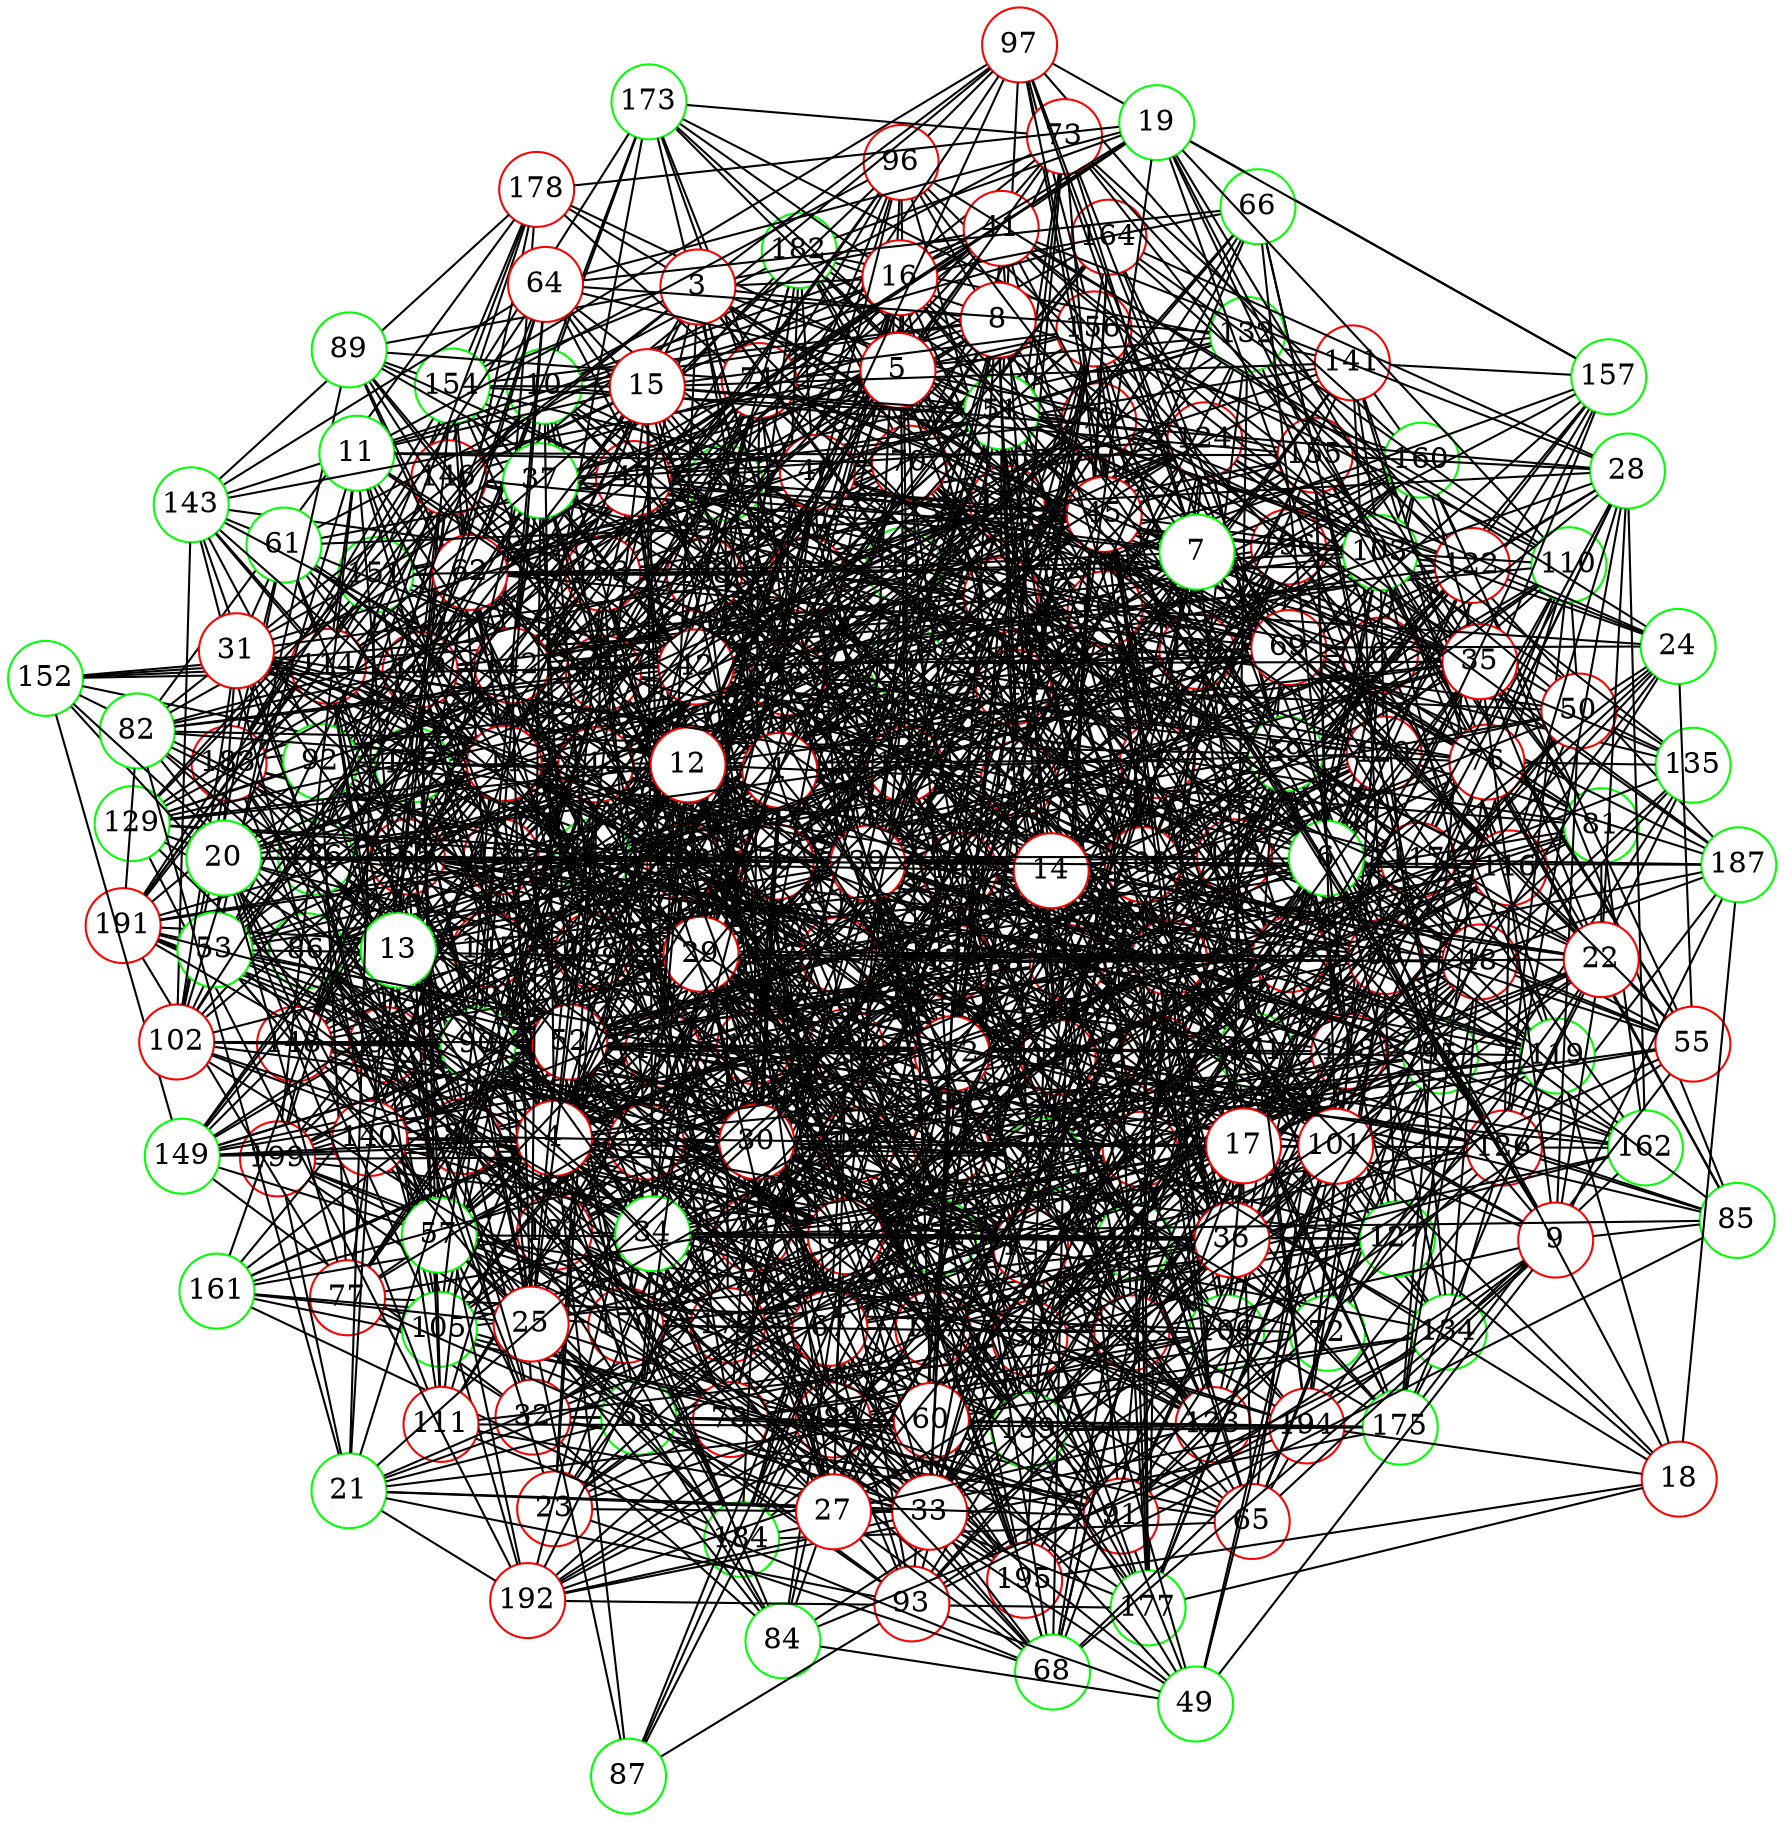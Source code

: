graph {
graph ["layout"="fdp"]
node ["style"="filled","fillcolor"="white","fixedsize"="true","shape"="circle"]
"0" ["color"="red"]
"32" ["color"="red"]
"65" ["color"="red"]
"98" ["color"="red"]
"195" ["color"="red"]
"133" ["color"="red"]
"134" ["color"="green"]
"162" ["color"="green"]
"166" ["color"="red"]
"194" ["color"="red"]
"170" ["color"="red"]
"198" ["color"="red"]
"184" ["color"="green"]
"189" ["color"="red"]
"196" ["color"="red"]
"181" ["color"="red"]
"182" ["color"="green"]
"186" ["color"="green"]
"192" ["color"="red"]
"167" ["color"="red"]
"197" ["color"="green"]
"138" ["color"="red"]
"141" ["color"="red"]
"160" ["color"="green"]
"174" ["color"="red"]
"175" ["color"="green"]
"180" ["color"="red"]
"183" ["color"="red"]
"190" ["color"="red"]
"172" ["color"="green"]
"199" ["color"="red"]
"179" ["color"="red"]
"193" ["color"="green"]
"191" ["color"="red"]
"157" ["color"="green"]
"158" ["color"="red"]
"143" ["color"="green"]
"178" ["color"="red"]
"185" ["color"="red"]
"159" ["color"="red"]
"151" ["color"="green"]
"155" ["color"="red"]
"156" ["color"="red"]
"171" ["color"="green"]
"188" ["color"="red"]
"173" ["color"="green"]
"144" ["color"="red"]
"150" ["color"="green"]
"154" ["color"="green"]
"163" ["color"="red"]
"169" ["color"="green"]
"177" ["color"="green"]
"108" ["color"="red"]
"137" ["color"="red"]
"161" ["color"="green"]
"164" ["color"="red"]
"145" ["color"="red"]
"176" ["color"="red"]
"187" ["color"="green"]
"109" ["color"="red"]
"118" ["color"="red"]
"139" ["color"="green"]
"147" ["color"="red"]
"119" ["color"="green"]
"132" ["color"="green"]
"168" ["color"="red"]
"124" ["color"="red"]
"165" ["color"="red"]
"135" ["color"="green"]
"127" ["color"="green"]
"146" ["color"="red"]
"153" ["color"="red"]
"126" ["color"="red"]
"120" ["color"="red"]
"123" ["color"="red"]
"136" ["color"="red"]
"148" ["color"="red"]
"149" ["color"="green"]
"152" ["color"="green"]
"125" ["color"="red"]
"131" ["color"="red"]
"72" ["color"="green"]
"77" ["color"="red"]
"91" ["color"="red"]
"104" ["color"="red"]
"105" ["color"="green"]
"130" ["color"="red"]
"114" ["color"="red"]
"115" ["color"="red"]
"111" ["color"="red"]
"121" ["color"="red"]
"140" ["color"="red"]
"117" ["color"="red"]
"92" ["color"="green"]
"129" ["color"="green"]
"78" ["color"="red"]
"106" ["color"="green"]
"107" ["color"="red"]
"128" ["color"="red"]
"88" ["color"="red"]
"102" ["color"="red"]
"113" ["color"="red"]
"142" ["color"="red"]
"94" ["color"="red"]
"122" ["color"="red"]
"110" ["color"="green"]
"80" ["color"="red"]
"85" ["color"="green"]
"93" ["color"="red"]
"75" ["color"="red"]
"83" ["color"="green"]
"97" ["color"="red"]
"116" ["color"="red"]
"95" ["color"="green"]
"99" ["color"="red"]
"38" ["color"="red"]
"70" ["color"="red"]
"73" ["color"="red"]
"112" ["color"="red"]
"74" ["color"="red"]
"81" ["color"="green"]
"90" ["color"="green"]
"48" ["color"="red"]
"67" ["color"="red"]
"103" ["color"="green"]
"82" ["color"="green"]
"55" ["color"="red"]
"100" ["color"="red"]
"84" ["color"="green"]
"63" ["color"="green"]
"71" ["color"="red"]
"79" ["color"="red"]
"89" ["color"="green"]
"59" ["color"="green"]
"76" ["color"="red"]
"50" ["color"="red"]
"56" ["color"="red"]
"61" ["color"="green"]
"54" ["color"="red"]
"87" ["color"="green"]
"58" ["color"="green"]
"62" ["color"="red"]
"96" ["color"="red"]
"69" ["color"="red"]
"86" ["color"="green"]
"40" ["color"="green"]
"43" ["color"="red"]
"47" ["color"="red"]
"53" ["color"="green"]
"60" ["color"="red"]
"2" ["color"="red"]
"35" ["color"="red"]
"44" ["color"="red"]
"45" ["color"="red"]
"46" ["color"="red"]
"36" ["color"="red"]
"51" ["color"="green"]
"57" ["color"="green"]
"68" ["color"="green"]
"6" ["color"="green"]
"9" ["color"="red"]
"39" ["color"="red"]
"49" ["color"="green"]
"101" ["color"="red"]
"22" ["color"="red"]
"28" ["color"="green"]
"41" ["color"="red"]
"42" ["color"="red"]
"52" ["color"="red"]
"10" ["color"="green"]
"23" ["color"="red"]
"33" ["color"="red"]
"26" ["color"="red"]
"1" ["color"="red"]
"66" ["color"="green"]
"3" ["color"="red"]
"8" ["color"="red"]
"30" ["color"="red"]
"37" ["color"="green"]
"16" ["color"="red"]
"34" ["color"="green"]
"19" ["color"="green"]
"64" ["color"="red"]
"4" ["color"="red"]
"5" ["color"="red"]
"24" ["color"="green"]
"11" ["color"="green"]
"13" ["color"="green"]
"15" ["color"="red"]
"17" ["color"="red"]
"25" ["color"="red"]
"29" ["color"="red"]
"7" ["color"="green"]
"12" ["color"="red"]
"31" ["color"="red"]
"14" ["color"="red"]
"20" ["color"="green"]
"18" ["color"="red"]
"21" ["color"="green"]
"27" ["color"="red"]
"0" -- "32"
"0" -- "96"
"0" -- "193"
"0" -- "2"
"0" -- "99"
"0" -- "166"
"0" -- "167"
"0" -- "10"
"0" -- "106"
"0" -- "75"
"0" -- "174"
"0" -- "79"
"0" -- "48"
"0" -- "81"
"0" -- "177"
"0" -- "23"
"0" -- "26"
"0" -- "123"
"0" -- "156"
"0" -- "94"
"0" -- "63"
"32" -- "65"
"32" -- "194"
"32" -- "165"
"32" -- "38"
"32" -- "40"
"32" -- "43"
"32" -- "77"
"32" -- "84"
"32" -- "117"
"32" -- "149"
"32" -- "86"
"32" -- "185"
"32" -- "58"
"32" -- "91"
"65" -- "98"
"65" -- "194"
"65" -- "131"
"65" -- "198"
"65" -- "167"
"65" -- "72"
"65" -- "104"
"65" -- "75"
"65" -- "107"
"65" -- "116"
"65" -- "184"
"65" -- "188"
"65" -- "158"
"65" -- "95"
"98" -- "195"
"98" -- "133"
"98" -- "138"
"98" -- "157"
"98" -- "160"
"98" -- "108"
"98" -- "177"
"98" -- "120"
"98" -- "123"
"98" -- "124"
"98" -- "191"
"133" -- "134"
"133" -- "199"
"133" -- "150"
"133" -- "156"
"133" -- "158"
"133" -- "180"
"133" -- "191"
"134" -- "162"
"134" -- "167"
"134" -- "138"
"134" -- "175"
"134" -- "144"
"134" -- "188"
"162" -- "166"
"162" -- "181"
"166" -- "194"
"166" -- "195"
"166" -- "170"
"166" -- "181"
"166" -- "182"
"166" -- "184"
"170" -- "198"
"170" -- "184"
"184" -- "194"
"184" -- "189"
"189" -- "196"
"181" -- "182"
"181" -- "186"
"186" -- "192"
"167" -- "197"
"167" -- "181"
"167" -- "182"
"138" -- "197"
"138" -- "141"
"138" -- "143"
"138" -- "180"
"138" -- "181"
"138" -- "182"
"138" -- "151"
"138" -- "155"
"138" -- "156"
"141" -- "160"
"141" -- "172"
"141" -- "182"
"141" -- "157"
"160" -- "197"
"160" -- "167"
"160" -- "174"
"160" -- "182"
"160" -- "190"
"174" -- "197"
"174" -- "175"
"174" -- "183"
"175" -- "192"
"175" -- "180"
"175" -- "181"
"183" -- "197"
"172" -- "196"
"172" -- "199"
"172" -- "179"
"172" -- "191"
"179" -- "193"
"179" -- "196"
"179" -- "197"
"179" -- "199"
"179" -- "190"
"157" -- "167"
"157" -- "158"
"143" -- "170"
"143" -- "178"
"143" -- "185"
"143" -- "186"
"143" -- "159"
"178" -- "193"
"178" -- "196"
"178" -- "186"
"159" -- "194"
"159" -- "166"
"151" -- "166"
"151" -- "178"
"151" -- "159"
"151" -- "191"
"156" -- "171"
"156" -- "173"
"156" -- "174"
"156" -- "185"
"171" -- "194"
"171" -- "196"
"171" -- "180"
"171" -- "181"
"171" -- "188"
"171" -- "189"
"188" -- "195"
"173" -- "183"
"173" -- "189"
"173" -- "174"
"144" -- "193"
"144" -- "197"
"144" -- "180"
"144" -- "150"
"144" -- "184"
"144" -- "185"
"144" -- "154"
"144" -- "186"
"144" -- "157"
"150" -- "183"
"150" -- "155"
"150" -- "191"
"154" -- "163"
"154" -- "174"
"154" -- "183"
"163" -- "196"
"163" -- "167"
"163" -- "169"
"163" -- "185"
"163" -- "190"
"169" -- "192"
"169" -- "177"
"169" -- "185"
"169" -- "188"
"177" -- "192"
"177" -- "180"
"108" -- "160"
"108" -- "137"
"108" -- "109"
"108" -- "146"
"108" -- "153"
"108" -- "126"
"108" -- "191"
"137" -- "161"
"137" -- "164"
"137" -- "167"
"137" -- "169"
"137" -- "145"
"137" -- "151"
"161" -- "180"
"161" -- "184"
"161" -- "170"
"161" -- "188"
"161" -- "174"
"145" -- "199"
"145" -- "173"
"145" -- "176"
"145" -- "154"
"176" -- "193"
"176" -- "181"
"176" -- "183"
"176" -- "187"
"176" -- "189"
"187" -- "194"
"187" -- "196"
"109" -- "145"
"109" -- "181"
"109" -- "118"
"109" -- "150"
"109" -- "155"
"118" -- "194"
"118" -- "167"
"118" -- "137"
"118" -- "139"
"118" -- "145"
"118" -- "119"
"118" -- "184"
"118" -- "124"
"139" -- "192"
"139" -- "175"
"139" -- "147"
"139" -- "179"
"139" -- "181"
"139" -- "150"
"139" -- "159"
"147" -- "193"
"147" -- "175"
"147" -- "178"
"147" -- "182"
"147" -- "156"
"147" -- "188"
"147" -- "189"
"119" -- "132"
"119" -- "166"
"119" -- "168"
"119" -- "141"
"119" -- "175"
"119" -- "144"
"119" -- "185"
"119" -- "190"
"132" -- "133"
"132" -- "181"
"132" -- "187"
"168" -- "198"
"168" -- "174"
"168" -- "181"
"124" -- "132"
"124" -- "164"
"124" -- "165"
"124" -- "135"
"124" -- "168"
"124" -- "137"
"124" -- "151"
"124" -- "127"
"165" -- "166"
"165" -- "198"
"165" -- "171"
"165" -- "181"
"165" -- "184"
"127" -- "170"
"127" -- "141"
"127" -- "158"
"146" -- "193"
"146" -- "165"
"146" -- "199"
"146" -- "170"
"146" -- "189"
"146" -- "190"
"146" -- "159"
"146" -- "191"
"153" -- "165"
"153" -- "171"
"153" -- "176"
"153" -- "186"
"126" -- "134"
"126" -- "135"
"126" -- "176"
"126" -- "145"
"120" -- "194"
"120" -- "196"
"120" -- "137"
"120" -- "139"
"120" -- "187"
"120" -- "190"
"120" -- "159"
"123" -- "167"
"123" -- "136"
"123" -- "169"
"123" -- "139"
"123" -- "172"
"123" -- "177"
"123" -- "181"
"123" -- "150"
"123" -- "188"
"123" -- "125"
"123" -- "190"
"136" -- "168"
"136" -- "137"
"136" -- "170"
"136" -- "148"
"136" -- "149"
"136" -- "187"
"136" -- "190"
"136" -- "159"
"148" -- "195"
"148" -- "198"
"148" -- "149"
"148" -- "182"
"149" -- "165"
"149" -- "198"
"149" -- "179"
"149" -- "152"
"149" -- "153"
"152" -- "165"
"152" -- "168"
"152" -- "190"
"125" -- "162"
"125" -- "195"
"125" -- "164"
"125" -- "133"
"125" -- "165"
"125" -- "179"
"125" -- "150"
"125" -- "185"
"125" -- "189"
"131" -- "161"
"131" -- "163"
"131" -- "174"
"131" -- "180"
"131" -- "183"
"131" -- "185"
"131" -- "154"
"72" -- "135"
"72" -- "168"
"72" -- "137"
"72" -- "77"
"72" -- "78"
"72" -- "110"
"72" -- "174"
"72" -- "80"
"72" -- "88"
"72" -- "93"
"77" -- "91"
"77" -- "92"
"77" -- "191"
"91" -- "131"
"91" -- "134"
"91" -- "104"
"91" -- "105"
"91" -- "172"
"91" -- "117"
"91" -- "119"
"91" -- "189"
"91" -- "126"
"104" -- "195"
"104" -- "198"
"104" -- "199"
"104" -- "139"
"104" -- "146"
"104" -- "149"
"104" -- "105"
"104" -- "171"
"104" -- "174"
"104" -- "111"
"104" -- "181"
"104" -- "121"
"104" -- "127"
"105" -- "130"
"105" -- "131"
"105" -- "165"
"105" -- "109"
"105" -- "174"
"105" -- "177"
"105" -- "114"
"105" -- "186"
"130" -- "160"
"130" -- "162"
"130" -- "199"
"130" -- "174"
"130" -- "187"
"130" -- "156"
"114" -- "192"
"114" -- "164"
"114" -- "133"
"114" -- "143"
"114" -- "115"
"114" -- "151"
"114" -- "152"
"115" -- "193"
"115" -- "196"
"115" -- "139"
"115" -- "176"
"115" -- "149"
"115" -- "181"
"115" -- "153"
"115" -- "127"
"111" -- "193"
"111" -- "163"
"111" -- "197"
"111" -- "185"
"111" -- "175"
"121" -- "198"
"121" -- "140"
"121" -- "174"
"121" -- "180"
"121" -- "123"
"121" -- "126"
"140" -- "163"
"140" -- "184"
"140" -- "186"
"117" -- "133"
"117" -- "145"
"117" -- "179"
"117" -- "182"
"117" -- "187"
"117" -- "156"
"117" -- "157"
"92" -- "129"
"92" -- "104"
"92" -- "137"
"92" -- "176"
"92" -- "145"
"92" -- "178"
"92" -- "182"
"92" -- "185"
"92" -- "189"
"92" -- "158"
"92" -- "191"
"129" -- "192"
"129" -- "131"
"129" -- "163"
"129" -- "198"
"129" -- "168"
"129" -- "145"
"129" -- "146"
"129" -- "151"
"78" -- "192"
"78" -- "193"
"78" -- "169"
"78" -- "106"
"78" -- "140"
"78" -- "115"
"78" -- "88"
"78" -- "122"
"78" -- "159"
"106" -- "195"
"106" -- "107"
"106" -- "171"
"106" -- "109"
"106" -- "111"
"106" -- "117"
"106" -- "181"
"106" -- "185"
"106" -- "188"
"107" -- "128"
"107" -- "192"
"107" -- "162"
"107" -- "163"
"107" -- "164"
"107" -- "133"
"107" -- "166"
"107" -- "170"
"107" -- "148"
"107" -- "119"
"107" -- "188"
"128" -- "130"
"128" -- "132"
"128" -- "133"
"128" -- "135"
"128" -- "137"
"128" -- "152"
"128" -- "157"
"128" -- "159"
"128" -- "175"
"128" -- "181"
"128" -- "182"
"128" -- "188"
"88" -- "165"
"88" -- "102"
"88" -- "134"
"88" -- "166"
"88" -- "138"
"88" -- "139"
"88" -- "113"
"88" -- "177"
"88" -- "114"
"88" -- "178"
"88" -- "152"
"88" -- "94"
"102" -- "104"
"102" -- "107"
"102" -- "171"
"102" -- "143"
"102" -- "146"
"102" -- "183"
"102" -- "153"
"113" -- "129"
"113" -- "132"
"113" -- "197"
"113" -- "199"
"113" -- "136"
"113" -- "141"
"113" -- "142"
"113" -- "176"
"113" -- "118"
"142" -- "160"
"142" -- "172"
"142" -- "148"
"94" -- "193"
"94" -- "98"
"94" -- "197"
"94" -- "108"
"94" -- "172"
"94" -- "111"
"94" -- "144"
"94" -- "114"
"94" -- "115"
"94" -- "148"
"94" -- "118"
"94" -- "121"
"94" -- "154"
"94" -- "125"
"94" -- "191"
"122" -- "160"
"122" -- "164"
"122" -- "197"
"122" -- "167"
"122" -- "169"
"122" -- "171"
"122" -- "175"
"122" -- "151"
"122" -- "125"
"110" -- "164"
"110" -- "196"
"110" -- "142"
"110" -- "180"
"110" -- "117"
"110" -- "156"
"110" -- "126"
"110" -- "158"
"80" -- "194"
"80" -- "108"
"80" -- "115"
"80" -- "85"
"80" -- "88"
"80" -- "185"
"80" -- "91"
"80" -- "123"
"80" -- "190"
"85" -- "195"
"85" -- "122"
"85" -- "155"
"85" -- "125"
"85" -- "126"
"85" -- "174"
"93" -- "134"
"93" -- "198"
"93" -- "135"
"93" -- "199"
"93" -- "169"
"93" -- "172"
"93" -- "142"
"93" -- "147"
"93" -- "186"
"75" -- "130"
"75" -- "164"
"75" -- "165"
"75" -- "171"
"75" -- "83"
"75" -- "115"
"75" -- "117"
"75" -- "120"
"75" -- "122"
"75" -- "91"
"75" -- "94"
"83" -- "97"
"83" -- "130"
"83" -- "131"
"83" -- "196"
"83" -- "165"
"83" -- "111"
"83" -- "147"
"83" -- "179"
"83" -- "148"
"83" -- "122"
"83" -- "188"
"97" -- "147"
"97" -- "151"
"97" -- "122"
"97" -- "154"
"97" -- "156"
"97" -- "157"
"116" -- "196"
"116" -- "165"
"116" -- "139"
"116" -- "118"
"116" -- "126"
"95" -- "99"
"95" -- "164"
"95" -- "109"
"95" -- "113"
"95" -- "179"
"95" -- "181"
"95" -- "120"
"95" -- "121"
"95" -- "123"
"95" -- "155"
"95" -- "126"
"99" -- "128"
"99" -- "193"
"99" -- "195"
"99" -- "141"
"99" -- "110"
"99" -- "177"
"99" -- "114"
"99" -- "148"
"99" -- "180"
"99" -- "149"
"99" -- "124"
"99" -- "156"
"38" -- "192"
"38" -- "194"
"38" -- "70"
"38" -- "198"
"38" -- "171"
"38" -- "140"
"38" -- "48"
"38" -- "80"
"38" -- "177"
"38" -- "50"
"38" -- "54"
"38" -- "55"
"38" -- "58"
"38" -- "154"
"38" -- "186"
"38" -- "59"
"38" -- "91"
"38" -- "123"
"38" -- "127"
"70" -- "164"
"70" -- "104"
"70" -- "168"
"70" -- "73"
"70" -- "74"
"70" -- "138"
"70" -- "77"
"70" -- "118"
"70" -- "151"
"70" -- "153"
"70" -- "95"
"73" -- "160"
"73" -- "132"
"73" -- "168"
"73" -- "173"
"73" -- "80"
"73" -- "112"
"73" -- "144"
"73" -- "176"
"73" -- "159"
"112" -- "163"
"112" -- "134"
"112" -- "198"
"112" -- "135"
"112" -- "139"
"112" -- "142"
"112" -- "174"
"112" -- "144"
"112" -- "177"
"112" -- "156"
"112" -- "188"
"112" -- "189"
"112" -- "190"
"74" -- "192"
"74" -- "99"
"74" -- "195"
"74" -- "168"
"74" -- "170"
"74" -- "108"
"74" -- "142"
"74" -- "176"
"74" -- "81"
"74" -- "145"
"74" -- "179"
"74" -- "116"
"74" -- "149"
"74" -- "151"
"74" -- "153"
"74" -- "90"
"74" -- "127"
"74" -- "191"
"81" -- "162"
"81" -- "133"
"81" -- "166"
"81" -- "176"
"81" -- "115"
"81" -- "88"
"81" -- "155"
"81" -- "159"
"90" -- "193"
"90" -- "130"
"90" -- "195"
"90" -- "164"
"90" -- "167"
"90" -- "199"
"90" -- "136"
"90" -- "109"
"90" -- "176"
"90" -- "114"
"90" -- "123"
"48" -- "67"
"48" -- "70"
"48" -- "134"
"48" -- "198"
"48" -- "103"
"48" -- "135"
"48" -- "107"
"48" -- "139"
"48" -- "171"
"48" -- "175"
"48" -- "83"
"48" -- "117"
"48" -- "55"
"48" -- "59"
"67" -- "193"
"67" -- "99"
"67" -- "196"
"67" -- "103"
"67" -- "78"
"67" -- "82"
"67" -- "150"
"67" -- "184"
"67" -- "153"
"67" -- "90"
"67" -- "127"
"103" -- "130"
"103" -- "163"
"103" -- "104"
"103" -- "137"
"103" -- "106"
"103" -- "141"
"103" -- "146"
"103" -- "116"
"103" -- "120"
"103" -- "124"
"103" -- "156"
"82" -- "163"
"82" -- "138"
"82" -- "107"
"82" -- "108"
"82" -- "113"
"82" -- "178"
"82" -- "88"
"82" -- "159"
"82" -- "191"
"55" -- "160"
"55" -- "100"
"55" -- "132"
"55" -- "103"
"55" -- "136"
"55" -- "175"
"55" -- "147"
"55" -- "84"
"55" -- "116"
"55" -- "158"
"55" -- "63"
"100" -- "196"
"100" -- "133"
"100" -- "109"
"100" -- "177"
"100" -- "116"
"100" -- "149"
"100" -- "150"
"100" -- "119"
"100" -- "120"
"100" -- "121"
"100" -- "153"
"100" -- "122"
"100" -- "155"
"100" -- "124"
"84" -- "145"
"84" -- "194"
"84" -- "183"
"84" -- "188"
"63" -- "65"
"63" -- "196"
"63" -- "102"
"63" -- "71"
"63" -- "199"
"63" -- "72"
"63" -- "136"
"63" -- "75"
"63" -- "140"
"63" -- "80"
"63" -- "116"
"63" -- "117"
"63" -- "124"
"71" -- "131"
"71" -- "163"
"71" -- "132"
"71" -- "198"
"71" -- "135"
"71" -- "73"
"71" -- "138"
"71" -- "173"
"71" -- "142"
"71" -- "79"
"71" -- "113"
"71" -- "145"
"71" -- "82"
"71" -- "148"
"71" -- "89"
"71" -- "185"
"71" -- "186"
"79" -- "97"
"79" -- "103"
"79" -- "106"
"79" -- "170"
"79" -- "109"
"79" -- "173"
"79" -- "113"
"79" -- "115"
"79" -- "116"
"79" -- "181"
"79" -- "150"
"79" -- "122"
"79" -- "154"
"79" -- "125"
"89" -- "150"
"89" -- "166"
"89" -- "104"
"89" -- "154"
"89" -- "158"
"89" -- "159"
"59" -- "97"
"59" -- "98"
"59" -- "198"
"59" -- "107"
"59" -- "76"
"59" -- "140"
"59" -- "176"
"59" -- "82"
"59" -- "116"
"59" -- "118"
"59" -- "189"
"59" -- "95"
"76" -- "131"
"76" -- "197"
"76" -- "135"
"76" -- "172"
"76" -- "141"
"76" -- "110"
"76" -- "175"
"76" -- "176"
"76" -- "177"
"76" -- "178"
"76" -- "115"
"76" -- "116"
"76" -- "85"
"50" -- "135"
"50" -- "169"
"50" -- "110"
"50" -- "174"
"50" -- "79"
"50" -- "116"
"50" -- "56"
"50" -- "120"
"50" -- "153"
"56" -- "161"
"56" -- "98"
"56" -- "162"
"56" -- "67"
"56" -- "195"
"56" -- "103"
"56" -- "138"
"56" -- "140"
"56" -- "172"
"56" -- "180"
"56" -- "118"
"56" -- "182"
"56" -- "89"
"56" -- "185"
"56" -- "123"
"56" -- "187"
"56" -- "61"
"61" -- "165"
"61" -- "102"
"61" -- "166"
"61" -- "73"
"61" -- "112"
"61" -- "114"
"61" -- "115"
"61" -- "183"
"54" -- "129"
"54" -- "131"
"54" -- "197"
"54" -- "74"
"54" -- "84"
"54" -- "148"
"54" -- "87"
"54" -- "88"
"54" -- "90"
"54" -- "155"
"54" -- "156"
"54" -- "93"
"54" -- "98"
"54" -- "166"
"54" -- "169"
"54" -- "177"
"54" -- "179"
"54" -- "116"
"54" -- "120"
"54" -- "59"
"54" -- "188"
"54" -- "127"
"87" -- "112"
"87" -- "136"
"87" -- "93"
"58" -- "198"
"58" -- "139"
"58" -- "76"
"58" -- "80"
"58" -- "148"
"58" -- "180"
"58" -- "181"
"58" -- "188"
"58" -- "62"
"62" -- "96"
"62" -- "161"
"62" -- "132"
"62" -- "69"
"62" -- "102"
"62" -- "137"
"62" -- "173"
"62" -- "83"
"62" -- "92"
"62" -- "125"
"62" -- "63"
"96" -- "97"
"96" -- "196"
"96" -- "165"
"96" -- "197"
"96" -- "198"
"96" -- "153"
"96" -- "159"
"69" -- "162"
"69" -- "134"
"69" -- "71"
"69" -- "109"
"69" -- "81"
"69" -- "181"
"69" -- "86"
"69" -- "122"
"69" -- "186"
"86" -- "168"
"86" -- "170"
"86" -- "172"
"86" -- "143"
"86" -- "147"
"86" -- "179"
"86" -- "189"
"40" -- "129"
"40" -- "100"
"40" -- "69"
"40" -- "166"
"40" -- "167"
"40" -- "43"
"40" -- "146"
"40" -- "147"
"40" -- "116"
"40" -- "117"
"40" -- "151"
"40" -- "120"
"40" -- "155"
"40" -- "60"
"40" -- "124"
"40" -- "190"
"43" -- "98"
"43" -- "195"
"43" -- "100"
"43" -- "71"
"43" -- "105"
"43" -- "172"
"43" -- "174"
"43" -- "47"
"43" -- "144"
"43" -- "176"
"43" -- "145"
"43" -- "183"
"43" -- "126"
"43" -- "158"
"43" -- "127"
"47" -- "128"
"47" -- "98"
"47" -- "163"
"47" -- "132"
"47" -- "69"
"47" -- "70"
"47" -- "198"
"47" -- "105"
"47" -- "171"
"47" -- "141"
"47" -- "176"
"47" -- "180"
"47" -- "53"
"47" -- "86"
"47" -- "89"
"47" -- "59"
"47" -- "61"
"53" -- "128"
"53" -- "74"
"53" -- "138"
"53" -- "75"
"53" -- "142"
"53" -- "148"
"53" -- "150"
"53" -- "56"
"53" -- "89"
"53" -- "121"
"53" -- "185"
"53" -- "188"
"60" -- "134"
"60" -- "199"
"60" -- "78"
"60" -- "174"
"60" -- "175"
"60" -- "147"
"60" -- "118"
"60" -- "61"
"2" -- "35"
"2" -- "36"
"2" -- "68"
"2" -- "133"
"2" -- "197"
"2" -- "6"
"2" -- "168"
"2" -- "9"
"2" -- "42"
"2" -- "170"
"2" -- "139"
"2" -- "109"
"2" -- "174"
"2" -- "177"
"2" -- "52"
"2" -- "117"
"2" -- "181"
"2" -- "57"
"2" -- "123"
"2" -- "92"
"2" -- "95"
"35" -- "160"
"35" -- "133"
"35" -- "197"
"35" -- "70"
"35" -- "73"
"35" -- "169"
"35" -- "44"
"35" -- "45"
"35" -- "46"
"35" -- "81"
"35" -- "180"
"35" -- "56"
"35" -- "60"
"35" -- "124"
"44" -- "130"
"44" -- "70"
"44" -- "102"
"44" -- "105"
"44" -- "140"
"44" -- "79"
"44" -- "115"
"44" -- "149"
"44" -- "54"
"44" -- "151"
"44" -- "91"
"44" -- "124"
"44" -- "125"
"45" -- "96"
"45" -- "128"
"45" -- "197"
"45" -- "103"
"45" -- "168"
"45" -- "76"
"45" -- "173"
"45" -- "174"
"45" -- "83"
"45" -- "147"
"45" -- "148"
"45" -- "123"
"45" -- "61"
"45" -- "94"
"45" -- "126"
"46" -- "165"
"46" -- "167"
"46" -- "170"
"46" -- "172"
"46" -- "58"
"46" -- "154"
"46" -- "127"
"46" -- "159"
"36" -- "162"
"36" -- "67"
"36" -- "131"
"36" -- "132"
"36" -- "133"
"36" -- "105"
"36" -- "109"
"36" -- "175"
"36" -- "48"
"36" -- "51"
"36" -- "179"
"36" -- "57"
"36" -- "93"
"36" -- "62"
"51" -- "128"
"51" -- "97"
"51" -- "98"
"51" -- "99"
"51" -- "196"
"51" -- "133"
"51" -- "70"
"51" -- "142"
"51" -- "180"
"51" -- "56"
"51" -- "122"
"51" -- "124"
"51" -- "125"
"51" -- "158"
"57" -- "163"
"57" -- "195"
"57" -- "133"
"57" -- "199"
"57" -- "104"
"57" -- "170"
"57" -- "140"
"57" -- "77"
"57" -- "144"
"57" -- "113"
"57" -- "183"
"57" -- "120"
"57" -- "58"
"57" -- "159"
"68" -- "98"
"68" -- "194"
"68" -- "131"
"68" -- "195"
"68" -- "69"
"68" -- "75"
"68" -- "111"
"68" -- "112"
"68" -- "115"
"68" -- "188"
"6" -- "98"
"6" -- "162"
"6" -- "35"
"6" -- "70"
"6" -- "198"
"6" -- "71"
"6" -- "104"
"6" -- "9"
"6" -- "48"
"6" -- "148"
"6" -- "184"
"6" -- "57"
"6" -- "153"
"6" -- "155"
"6" -- "60"
"6" -- "189"
"6" -- "159"
"9" -- "65"
"9" -- "194"
"9" -- "35"
"9" -- "195"
"9" -- "68"
"9" -- "39"
"9" -- "75"
"9" -- "45"
"9" -- "49"
"9" -- "50"
"9" -- "85"
"9" -- "22"
"9" -- "150"
"9" -- "59"
"9" -- "187"
"9" -- "189"
"9" -- "158"
"9" -- "95"
"39" -- "129"
"39" -- "195"
"39" -- "197"
"39" -- "137"
"39" -- "138"
"39" -- "139"
"39" -- "143"
"39" -- "148"
"39" -- "86"
"39" -- "150"
"39" -- "91"
"39" -- "95"
"39" -- "96"
"39" -- "100"
"39" -- "102"
"39" -- "167"
"39" -- "168"
"39" -- "45"
"39" -- "181"
"39" -- "119"
"39" -- "185"
"49" -- "179"
"49" -- "84"
"49" -- "101"
"49" -- "118"
"49" -- "166"
"49" -- "170"
"49" -- "91"
"49" -- "60"
"49" -- "93"
"49" -- "190"
"101" -- "128"
"101" -- "133"
"101" -- "197"
"101" -- "166"
"101" -- "136"
"101" -- "168"
"101" -- "138"
"101" -- "108"
"101" -- "177"
"101" -- "179"
"101" -- "155"
"101" -- "190"
"101" -- "127"
"22" -- "193"
"22" -- "35"
"22" -- "67"
"22" -- "36"
"22" -- "38"
"22" -- "72"
"22" -- "170"
"22" -- "172"
"22" -- "46"
"22" -- "174"
"22" -- "81"
"22" -- "147"
"22" -- "117"
"22" -- "155"
"22" -- "28"
"22" -- "126"
"22" -- "190"
"28" -- "162"
"28" -- "100"
"28" -- "164"
"28" -- "41"
"28" -- "76"
"28" -- "144"
"28" -- "176"
"28" -- "116"
"28" -- "117"
"28" -- "118"
"28" -- "122"
"28" -- "155"
"28" -- "126"
"28" -- "190"
"41" -- "129"
"41" -- "135"
"41" -- "167"
"41" -- "42"
"41" -- "44"
"41" -- "110"
"41" -- "80"
"41" -- "112"
"41" -- "113"
"41" -- "50"
"41" -- "114"
"41" -- "146"
"41" -- "147"
"41" -- "89"
"41" -- "92"
"41" -- "125"
"41" -- "62"
"42" -- "96"
"42" -- "100"
"42" -- "69"
"42" -- "168"
"42" -- "137"
"42" -- "79"
"42" -- "80"
"42" -- "112"
"42" -- "82"
"42" -- "117"
"42" -- "151"
"42" -- "152"
"42" -- "122"
"42" -- "154"
"42" -- "188"
"52" -- "128"
"52" -- "162"
"52" -- "131"
"52" -- "100"
"52" -- "101"
"52" -- "102"
"52" -- "199"
"52" -- "105"
"52" -- "75"
"52" -- "78"
"52" -- "116"
"52" -- "180"
"52" -- "86"
"52" -- "182"
"52" -- "121"
"52" -- "186"
"52" -- "188"
"52" -- "190"
"52" -- "191"
"10" -- "128"
"10" -- "163"
"10" -- "133"
"10" -- "198"
"10" -- "41"
"10" -- "108"
"10" -- "109"
"10" -- "173"
"10" -- "142"
"10" -- "179"
"10" -- "182"
"10" -- "183"
"10" -- "155"
"10" -- "62"
"10" -- "94"
"10" -- "158"
"10" -- "191"
"23" -- "33"
"23" -- "99"
"23" -- "68"
"23" -- "108"
"23" -- "172"
"23" -- "78"
"23" -- "174"
"23" -- "113"
"23" -- "51"
"23" -- "92"
"23" -- "188"
"23" -- "125"
"33" -- "192"
"33" -- "130"
"33" -- "67"
"33" -- "131"
"33" -- "68"
"33" -- "139"
"33" -- "145"
"33" -- "158"
"33" -- "98"
"33" -- "101"
"33" -- "102"
"33" -- "42"
"33" -- "171"
"33" -- "174"
"33" -- "111"
"33" -- "112"
"33" -- "58"
"33" -- "186"
"33" -- "59"
"33" -- "60"
"33" -- "125"
"33" -- "126"
"33" -- "63"
"26" -- "193"
"26" -- "196"
"26" -- "71"
"26" -- "136"
"26" -- "76"
"26" -- "77"
"26" -- "78"
"26" -- "79"
"26" -- "146"
"26" -- "83"
"26" -- "148"
"26" -- "99"
"26" -- "165"
"26" -- "40"
"26" -- "169"
"26" -- "43"
"26" -- "173"
"26" -- "46"
"26" -- "112"
"26" -- "50"
"26" -- "120"
"1" -- "160"
"1" -- "193"
"1" -- "66"
"1" -- "3"
"1" -- "4"
"1" -- "74"
"1" -- "106"
"1" -- "43"
"1" -- "45"
"1" -- "79"
"1" -- "48"
"1" -- "80"
"1" -- "149"
"1" -- "120"
"1" -- "184"
"1" -- "25"
"1" -- "26"
"1" -- "90"
"1" -- "92"
"1" -- "29"
"1" -- "62"
"66" -- "128"
"66" -- "144"
"66" -- "133"
"66" -- "118"
"66" -- "198"
"66" -- "120"
"66" -- "155"
"3" -- "97"
"3" -- "69"
"3" -- "39"
"3" -- "8"
"3" -- "40"
"3" -- "104"
"3" -- "136"
"3" -- "171"
"3" -- "142"
"3" -- "79"
"3" -- "16"
"3" -- "82"
"3" -- "146"
"3" -- "147"
"3" -- "86"
"3" -- "120"
"3" -- "154"
"3" -- "159"
"8" -- "99"
"8" -- "100"
"8" -- "133"
"8" -- "70"
"8" -- "10"
"8" -- "78"
"8" -- "47"
"8" -- "146"
"8" -- "83"
"8" -- "52"
"8" -- "121"
"8" -- "153"
"8" -- "185"
"8" -- "154"
"8" -- "59"
"8" -- "187"
"8" -- "30"
"30" -- "128"
"30" -- "192"
"30" -- "33"
"30" -- "161"
"30" -- "131"
"30" -- "37"
"30" -- "133"
"30" -- "139"
"30" -- "108"
"30" -- "141"
"30" -- "110"
"30" -- "148"
"30" -- "119"
"30" -- "151"
"30" -- "183"
"30" -- "88"
"30" -- "121"
"30" -- "123"
"30" -- "188"
"30" -- "190"
"30" -- "63"
"30" -- "95"
"37" -- "130"
"37" -- "194"
"37" -- "102"
"37" -- "45"
"37" -- "142"
"37" -- "79"
"37" -- "52"
"37" -- "180"
"37" -- "186"
"37" -- "124"
"37" -- "156"
"37" -- "158"
"16" -- "34"
"16" -- "66"
"16" -- "198"
"16" -- "136"
"16" -- "137"
"16" -- "169"
"16" -- "109"
"16" -- "143"
"16" -- "48"
"16" -- "176"
"16" -- "19"
"16" -- "116"
"16" -- "180"
"16" -- "185"
"16" -- "26"
"16" -- "186"
"16" -- "189"
"34" -- "98"
"34" -- "194"
"34" -- "78"
"34" -- "147"
"34" -- "116"
"34" -- "85"
"34" -- "181"
"34" -- "86"
"34" -- "118"
"34" -- "152"
"34" -- "62"
"34" -- "191"
"19" -- "64"
"19" -- "35"
"19" -- "71"
"19" -- "41"
"19" -- "76"
"19" -- "110"
"19" -- "114"
"19" -- "178"
"19" -- "182"
"19" -- "120"
"19" -- "155"
"19" -- "157"
"64" -- "66"
"64" -- "163"
"64" -- "132"
"64" -- "199"
"64" -- "137"
"64" -- "143"
"64" -- "112"
"64" -- "147"
"64" -- "185"
"64" -- "90"
"64" -- "186"
"64" -- "190"
"64" -- "191"
"4" -- "128"
"4" -- "68"
"4" -- "5"
"4" -- "137"
"4" -- "10"
"4" -- "11"
"4" -- "140"
"4" -- "13"
"4" -- "144"
"4" -- "17"
"4" -- "149"
"4" -- "86"
"4" -- "87"
"4" -- "26"
"4" -- "95"
"4" -- "40"
"4" -- "169"
"4" -- "42"
"4" -- "46"
"4" -- "174"
"4" -- "113"
"4" -- "184"
"4" -- "58"
"4" -- "188"
"4" -- "125"
"5" -- "64"
"5" -- "193"
"5" -- "130"
"5" -- "36"
"5" -- "37"
"5" -- "101"
"5" -- "6"
"5" -- "73"
"5" -- "137"
"5" -- "140"
"5" -- "143"
"5" -- "81"
"5" -- "117"
"5" -- "150"
"5" -- "183"
"5" -- "24"
"5" -- "155"
"5" -- "156"
"24" -- "96"
"24" -- "130"
"24" -- "69"
"24" -- "168"
"24" -- "80"
"24" -- "50"
"24" -- "116"
"24" -- "55"
"24" -- "121"
"24" -- "122"
"24" -- "91"
"24" -- "124"
"11" -- "96"
"11" -- "164"
"11" -- "70"
"11" -- "102"
"11" -- "199"
"11" -- "104"
"11" -- "42"
"11" -- "13"
"11" -- "15"
"11" -- "114"
"11" -- "52"
"11" -- "180"
"11" -- "155"
"11" -- "190"
"13" -- "32"
"13" -- "100"
"13" -- "165"
"13" -- "138"
"13" -- "77"
"13" -- "109"
"13" -- "51"
"13" -- "84"
"13" -- "183"
"13" -- "56"
"13" -- "124"
"13" -- "156"
"13" -- "189"
"13" -- "62"
"13" -- "126"
"15" -- "34"
"15" -- "39"
"15" -- "104"
"15" -- "140"
"15" -- "141"
"15" -- "142"
"15" -- "144"
"15" -- "114"
"15" -- "146"
"15" -- "51"
"15" -- "115"
"15" -- "52"
"15" -- "53"
"15" -- "54"
"15" -- "154"
"15" -- "28"
"15" -- "156"
"17" -- "32"
"17" -- "98"
"17" -- "195"
"17" -- "68"
"17" -- "101"
"17" -- "133"
"17" -- "39"
"17" -- "106"
"17" -- "43"
"17" -- "77"
"17" -- "110"
"17" -- "81"
"17" -- "50"
"17" -- "114"
"17" -- "147"
"17" -- "53"
"17" -- "25"
"17" -- "157"
"17" -- "190"
"17" -- "95"
"25" -- "160"
"25" -- "161"
"25" -- "37"
"25" -- "142"
"25" -- "145"
"25" -- "84"
"25" -- "53"
"25" -- "181"
"25" -- "150"
"25" -- "87"
"25" -- "151"
"25" -- "184"
"25" -- "57"
"25" -- "153"
"25" -- "90"
"25" -- "91"
"25" -- "93"
"25" -- "94"
"29" -- "96"
"29" -- "70"
"29" -- "72"
"29" -- "169"
"29" -- "106"
"29" -- "107"
"29" -- "139"
"29" -- "172"
"29" -- "143"
"29" -- "48"
"29" -- "182"
"29" -- "57"
"29" -- "121"
"29" -- "153"
"29" -- "58"
"29" -- "154"
"29" -- "186"
"29" -- "60"
"29" -- "124"
"7" -- "96"
"7" -- "97"
"7" -- "194"
"7" -- "131"
"7" -- "71"
"7" -- "73"
"7" -- "138"
"7" -- "43"
"7" -- "140"
"7" -- "47"
"7" -- "146"
"7" -- "22"
"7" -- "55"
"7" -- "121"
"7" -- "125"
"7" -- "190"
"12" -- "97"
"12" -- "129"
"12" -- "35"
"12" -- "164"
"12" -- "133"
"12" -- "197"
"12" -- "40"
"12" -- "104"
"12" -- "74"
"12" -- "107"
"12" -- "140"
"12" -- "172"
"12" -- "77"
"12" -- "46"
"12" -- "174"
"12" -- "51"
"12" -- "181"
"12" -- "54"
"12" -- "150"
"12" -- "119"
"12" -- "60"
"12" -- "29"
"12" -- "31"
"12" -- "191"
"31" -- "32"
"31" -- "34"
"31" -- "99"
"31" -- "132"
"31" -- "37"
"31" -- "102"
"31" -- "198"
"31" -- "104"
"31" -- "137"
"31" -- "75"
"31" -- "109"
"31" -- "113"
"31" -- "53"
"31" -- "150"
"31" -- "56"
"31" -- "61"
"14" -- "33"
"14" -- "36"
"14" -- "101"
"14" -- "170"
"14" -- "75"
"14" -- "139"
"14" -- "140"
"14" -- "77"
"14" -- "15"
"14" -- "17"
"14" -- "19"
"14" -- "51"
"14" -- "83"
"14" -- "20"
"14" -- "84"
"14" -- "22"
"14" -- "120"
"14" -- "157"
"20" -- "128"
"20" -- "100"
"20" -- "105"
"20" -- "44"
"20" -- "108"
"20" -- "140"
"20" -- "77"
"20" -- "109"
"20" -- "142"
"20" -- "111"
"20" -- "176"
"20" -- "113"
"20" -- "185"
"20" -- "26"
"20" -- "158"
"18" -- "177"
"18" -- "98"
"18" -- "194"
"18" -- "195"
"18" -- "119"
"18" -- "171"
"18" -- "187"
"18" -- "126"
"18" -- "127"
"21" -- "192"
"21" -- "33"
"21" -- "98"
"21" -- "99"
"21" -- "199"
"21" -- "140"
"21" -- "82"
"21" -- "151"
"21" -- "121"
"21" -- "58"
"21" -- "91"
"21" -- "60"
"21" -- "93"
"21" -- "159"
"27" -- "34"
"27" -- "130"
"27" -- "99"
"27" -- "68"
"27" -- "104"
"27" -- "138"
"27" -- "170"
"27" -- "43"
"27" -- "77"
"27" -- "112"
"27" -- "113"
"27" -- "147"
"27" -- "181"
"27" -- "86"
"27" -- "119"
"27" -- "123"
"27" -- "29"
"27" -- "158"
}